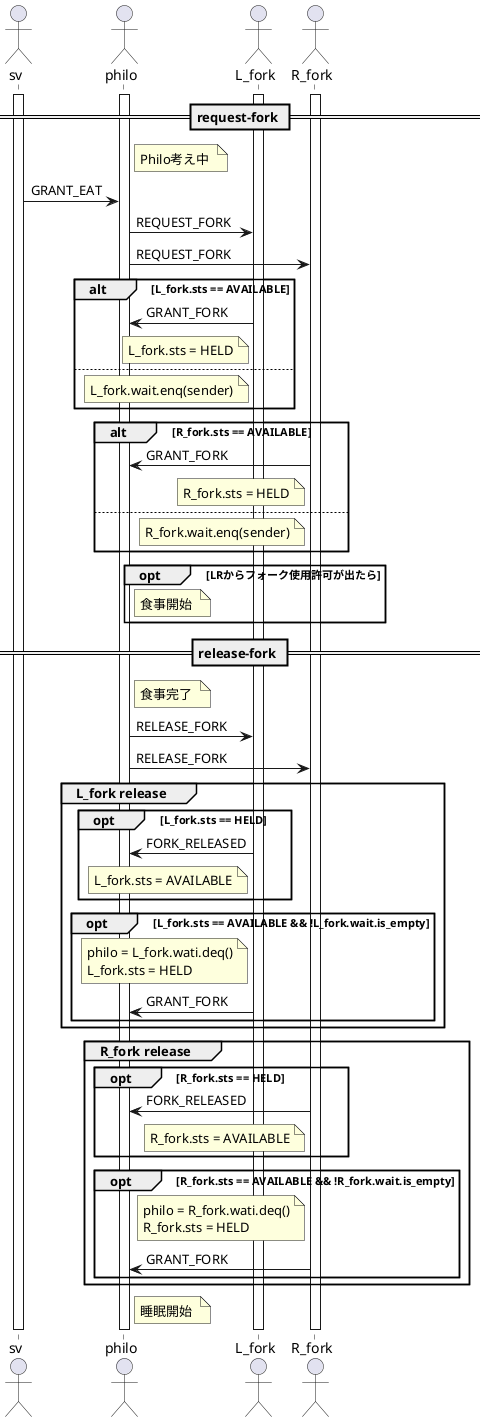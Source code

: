 @startuml request-fork


actor sv
actor philo
actor L_fork
actor R_fork

== request-fork ==
activate sv
activate philo
activate L_fork
activate R_fork
note right of philo
	Philo考え中 
end note
sv -> philo : GRANT_EAT
philo -> L_fork : REQUEST_FORK
philo -> R_fork : REQUEST_FORK
alt L_fork.sts == AVAILABLE
	L_fork -> philo : GRANT_FORK
	note left of L_fork
		L_fork.sts = HELD
	end note
else
	note left of L_fork
		L_fork.wait.enq(sender)
	end note
end
alt R_fork.sts == AVAILABLE
	R_fork -> philo : GRANT_FORK
	note left of R_fork
		R_fork.sts = HELD
	end note
else
	note left of R_fork
		R_fork.wait.enq(sender)
	end note
end
opt LRからフォーク使用許可が出たら
	note right of philo
		食事開始 
	end note
end
== release-fork ==
note right of philo
	食事完了 
end note
philo -> L_fork : RELEASE_FORK
philo -> R_fork : RELEASE_FORK

group L_fork release
	opt L_fork.sts == HELD
		L_fork -> philo : FORK_RELEASED
		note left of L_fork
			L_fork.sts = AVAILABLE
		end note
	end
	opt L_fork.sts == AVAILABLE && !L_fork.wait.is_empty
		note left of L_fork
			philo = L_fork.wati.deq()
			L_fork.sts = HELD 
		end note
		L_fork->philo: GRANT_FORK
	end
end
group R_fork release
	opt R_fork.sts == HELD
		R_fork -> philo : FORK_RELEASED
		note left of R_fork
			R_fork.sts = AVAILABLE
		end note
	end
	opt R_fork.sts == AVAILABLE && !R_fork.wait.is_empty
		note left of R_fork
			philo = R_fork.wati.deq()
			R_fork.sts = HELD 
		end note
		R_fork->philo: GRANT_FORK
	end
end
note right of philo
	睡眠開始 
end note

deactivate sv
deactivate philo
deactivate L_fork
deactivate R_fork

@enduml